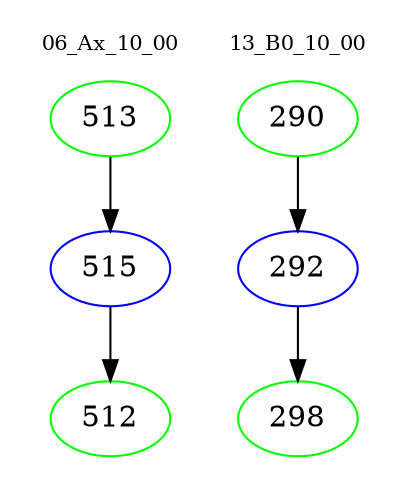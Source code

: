 digraph{
subgraph cluster_0 {
color = white
label = "06_Ax_10_00";
fontsize=10;
T0_513 [label="513", color="green"]
T0_513 -> T0_515 [color="black"]
T0_515 [label="515", color="blue"]
T0_515 -> T0_512 [color="black"]
T0_512 [label="512", color="green"]
}
subgraph cluster_1 {
color = white
label = "13_B0_10_00";
fontsize=10;
T1_290 [label="290", color="green"]
T1_290 -> T1_292 [color="black"]
T1_292 [label="292", color="blue"]
T1_292 -> T1_298 [color="black"]
T1_298 [label="298", color="green"]
}
}
